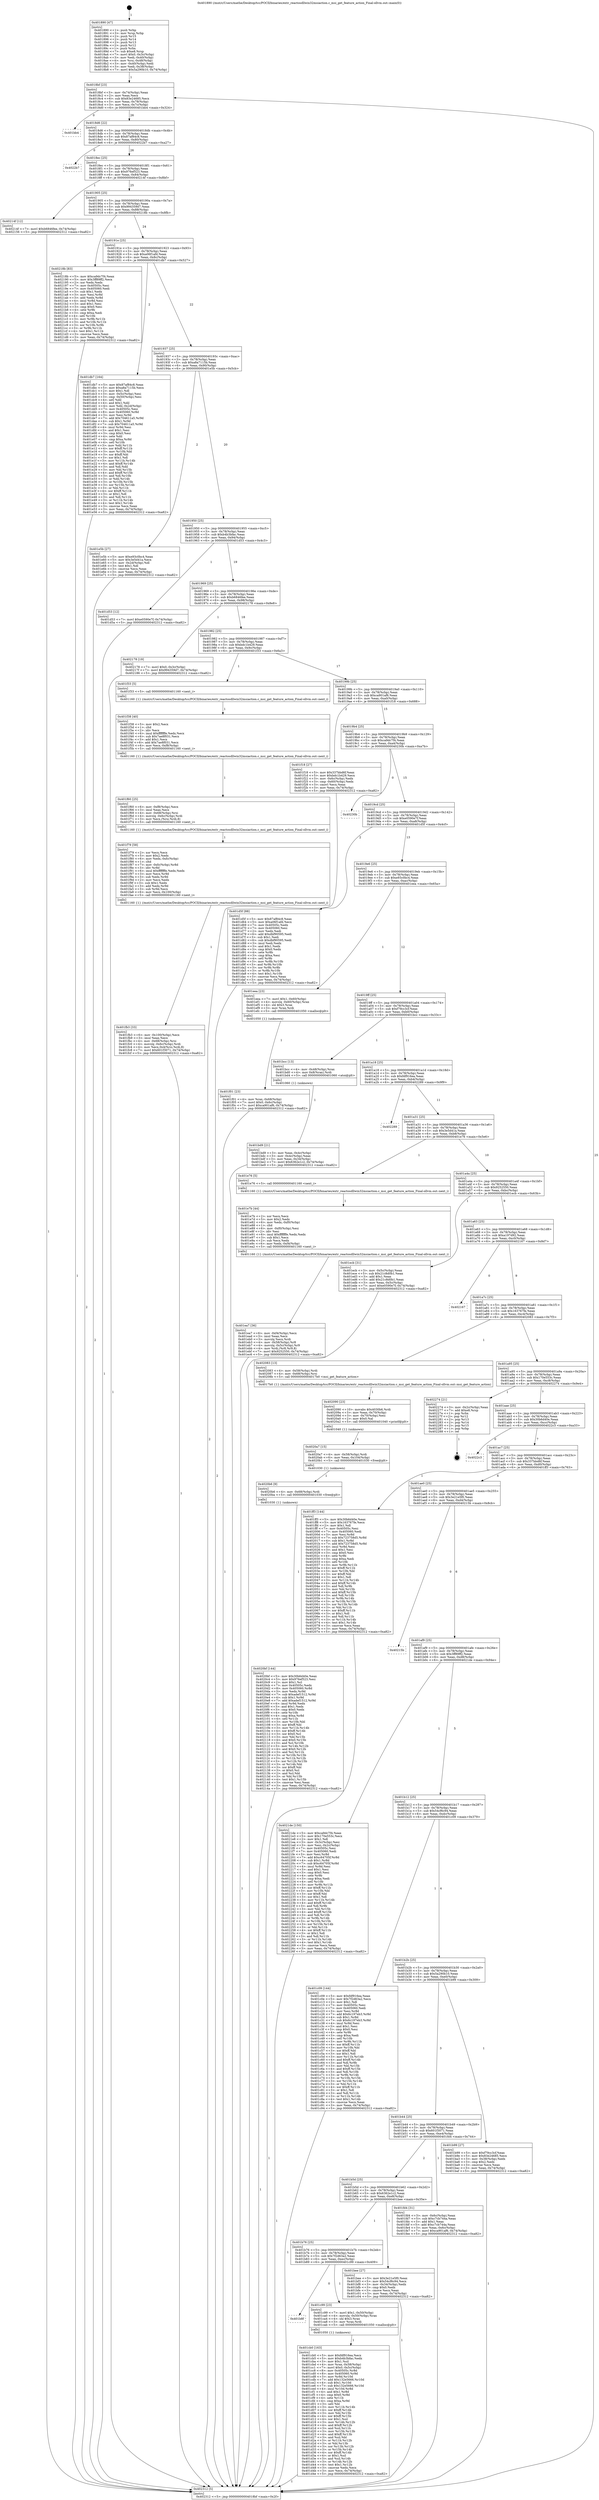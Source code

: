 digraph "0x401890" {
  label = "0x401890 (/mnt/c/Users/mathe/Desktop/tcc/POCII/binaries/extr_reactosdllwin32msiaction.c_msi_get_feature_action_Final-ollvm.out::main(0))"
  labelloc = "t"
  node[shape=record]

  Entry [label="",width=0.3,height=0.3,shape=circle,fillcolor=black,style=filled]
  "0x4018bf" [label="{
     0x4018bf [23]\l
     | [instrs]\l
     &nbsp;&nbsp;0x4018bf \<+3\>: mov -0x74(%rbp),%eax\l
     &nbsp;&nbsp;0x4018c2 \<+2\>: mov %eax,%ecx\l
     &nbsp;&nbsp;0x4018c4 \<+6\>: sub $0x83e24685,%ecx\l
     &nbsp;&nbsp;0x4018ca \<+3\>: mov %eax,-0x78(%rbp)\l
     &nbsp;&nbsp;0x4018cd \<+3\>: mov %ecx,-0x7c(%rbp)\l
     &nbsp;&nbsp;0x4018d0 \<+6\>: je 0000000000401bb4 \<main+0x324\>\l
  }"]
  "0x401bb4" [label="{
     0x401bb4\l
  }", style=dashed]
  "0x4018d6" [label="{
     0x4018d6 [22]\l
     | [instrs]\l
     &nbsp;&nbsp;0x4018d6 \<+5\>: jmp 00000000004018db \<main+0x4b\>\l
     &nbsp;&nbsp;0x4018db \<+3\>: mov -0x78(%rbp),%eax\l
     &nbsp;&nbsp;0x4018de \<+5\>: sub $0x87af84c8,%eax\l
     &nbsp;&nbsp;0x4018e3 \<+3\>: mov %eax,-0x80(%rbp)\l
     &nbsp;&nbsp;0x4018e6 \<+6\>: je 00000000004022b7 \<main+0xa27\>\l
  }"]
  Exit [label="",width=0.3,height=0.3,shape=circle,fillcolor=black,style=filled,peripheries=2]
  "0x4022b7" [label="{
     0x4022b7\l
  }", style=dashed]
  "0x4018ec" [label="{
     0x4018ec [25]\l
     | [instrs]\l
     &nbsp;&nbsp;0x4018ec \<+5\>: jmp 00000000004018f1 \<main+0x61\>\l
     &nbsp;&nbsp;0x4018f1 \<+3\>: mov -0x78(%rbp),%eax\l
     &nbsp;&nbsp;0x4018f4 \<+5\>: sub $0x976ef523,%eax\l
     &nbsp;&nbsp;0x4018f9 \<+6\>: mov %eax,-0x84(%rbp)\l
     &nbsp;&nbsp;0x4018ff \<+6\>: je 000000000040214f \<main+0x8bf\>\l
  }"]
  "0x4020bf" [label="{
     0x4020bf [144]\l
     | [instrs]\l
     &nbsp;&nbsp;0x4020bf \<+5\>: mov $0x30b6d40e,%eax\l
     &nbsp;&nbsp;0x4020c4 \<+5\>: mov $0x976ef523,%esi\l
     &nbsp;&nbsp;0x4020c9 \<+2\>: mov $0x1,%cl\l
     &nbsp;&nbsp;0x4020cb \<+7\>: mov 0x40505c,%edx\l
     &nbsp;&nbsp;0x4020d2 \<+8\>: mov 0x405060,%r8d\l
     &nbsp;&nbsp;0x4020da \<+3\>: mov %edx,%r9d\l
     &nbsp;&nbsp;0x4020dd \<+7\>: sub $0xadef1512,%r9d\l
     &nbsp;&nbsp;0x4020e4 \<+4\>: sub $0x1,%r9d\l
     &nbsp;&nbsp;0x4020e8 \<+7\>: add $0xadef1512,%r9d\l
     &nbsp;&nbsp;0x4020ef \<+4\>: imul %r9d,%edx\l
     &nbsp;&nbsp;0x4020f3 \<+3\>: and $0x1,%edx\l
     &nbsp;&nbsp;0x4020f6 \<+3\>: cmp $0x0,%edx\l
     &nbsp;&nbsp;0x4020f9 \<+4\>: sete %r10b\l
     &nbsp;&nbsp;0x4020fd \<+4\>: cmp $0xa,%r8d\l
     &nbsp;&nbsp;0x402101 \<+4\>: setl %r11b\l
     &nbsp;&nbsp;0x402105 \<+3\>: mov %r10b,%bl\l
     &nbsp;&nbsp;0x402108 \<+3\>: xor $0xff,%bl\l
     &nbsp;&nbsp;0x40210b \<+3\>: mov %r11b,%r14b\l
     &nbsp;&nbsp;0x40210e \<+4\>: xor $0xff,%r14b\l
     &nbsp;&nbsp;0x402112 \<+3\>: xor $0x0,%cl\l
     &nbsp;&nbsp;0x402115 \<+3\>: mov %bl,%r15b\l
     &nbsp;&nbsp;0x402118 \<+4\>: and $0x0,%r15b\l
     &nbsp;&nbsp;0x40211c \<+3\>: and %cl,%r10b\l
     &nbsp;&nbsp;0x40211f \<+3\>: mov %r14b,%r12b\l
     &nbsp;&nbsp;0x402122 \<+4\>: and $0x0,%r12b\l
     &nbsp;&nbsp;0x402126 \<+3\>: and %cl,%r11b\l
     &nbsp;&nbsp;0x402129 \<+3\>: or %r10b,%r15b\l
     &nbsp;&nbsp;0x40212c \<+3\>: or %r11b,%r12b\l
     &nbsp;&nbsp;0x40212f \<+3\>: xor %r12b,%r15b\l
     &nbsp;&nbsp;0x402132 \<+3\>: or %r14b,%bl\l
     &nbsp;&nbsp;0x402135 \<+3\>: xor $0xff,%bl\l
     &nbsp;&nbsp;0x402138 \<+3\>: or $0x0,%cl\l
     &nbsp;&nbsp;0x40213b \<+2\>: and %cl,%bl\l
     &nbsp;&nbsp;0x40213d \<+3\>: or %bl,%r15b\l
     &nbsp;&nbsp;0x402140 \<+4\>: test $0x1,%r15b\l
     &nbsp;&nbsp;0x402144 \<+3\>: cmovne %esi,%eax\l
     &nbsp;&nbsp;0x402147 \<+3\>: mov %eax,-0x74(%rbp)\l
     &nbsp;&nbsp;0x40214a \<+5\>: jmp 0000000000402312 \<main+0xa82\>\l
  }"]
  "0x40214f" [label="{
     0x40214f [12]\l
     | [instrs]\l
     &nbsp;&nbsp;0x40214f \<+7\>: movl $0xb6846fee,-0x74(%rbp)\l
     &nbsp;&nbsp;0x402156 \<+5\>: jmp 0000000000402312 \<main+0xa82\>\l
  }"]
  "0x401905" [label="{
     0x401905 [25]\l
     | [instrs]\l
     &nbsp;&nbsp;0x401905 \<+5\>: jmp 000000000040190a \<main+0x7a\>\l
     &nbsp;&nbsp;0x40190a \<+3\>: mov -0x78(%rbp),%eax\l
     &nbsp;&nbsp;0x40190d \<+5\>: sub $0x994359d7,%eax\l
     &nbsp;&nbsp;0x401912 \<+6\>: mov %eax,-0x88(%rbp)\l
     &nbsp;&nbsp;0x401918 \<+6\>: je 000000000040218b \<main+0x8fb\>\l
  }"]
  "0x4020b6" [label="{
     0x4020b6 [9]\l
     | [instrs]\l
     &nbsp;&nbsp;0x4020b6 \<+4\>: mov -0x68(%rbp),%rdi\l
     &nbsp;&nbsp;0x4020ba \<+5\>: call 0000000000401030 \<free@plt\>\l
     | [calls]\l
     &nbsp;&nbsp;0x401030 \{1\} (unknown)\l
  }"]
  "0x40218b" [label="{
     0x40218b [83]\l
     | [instrs]\l
     &nbsp;&nbsp;0x40218b \<+5\>: mov $0xca9dc7f4,%eax\l
     &nbsp;&nbsp;0x402190 \<+5\>: mov $0x3ff89ff2,%ecx\l
     &nbsp;&nbsp;0x402195 \<+2\>: xor %edx,%edx\l
     &nbsp;&nbsp;0x402197 \<+7\>: mov 0x40505c,%esi\l
     &nbsp;&nbsp;0x40219e \<+7\>: mov 0x405060,%edi\l
     &nbsp;&nbsp;0x4021a5 \<+3\>: sub $0x1,%edx\l
     &nbsp;&nbsp;0x4021a8 \<+3\>: mov %esi,%r8d\l
     &nbsp;&nbsp;0x4021ab \<+3\>: add %edx,%r8d\l
     &nbsp;&nbsp;0x4021ae \<+4\>: imul %r8d,%esi\l
     &nbsp;&nbsp;0x4021b2 \<+3\>: and $0x1,%esi\l
     &nbsp;&nbsp;0x4021b5 \<+3\>: cmp $0x0,%esi\l
     &nbsp;&nbsp;0x4021b8 \<+4\>: sete %r9b\l
     &nbsp;&nbsp;0x4021bc \<+3\>: cmp $0xa,%edi\l
     &nbsp;&nbsp;0x4021bf \<+4\>: setl %r10b\l
     &nbsp;&nbsp;0x4021c3 \<+3\>: mov %r9b,%r11b\l
     &nbsp;&nbsp;0x4021c6 \<+3\>: and %r10b,%r11b\l
     &nbsp;&nbsp;0x4021c9 \<+3\>: xor %r10b,%r9b\l
     &nbsp;&nbsp;0x4021cc \<+3\>: or %r9b,%r11b\l
     &nbsp;&nbsp;0x4021cf \<+4\>: test $0x1,%r11b\l
     &nbsp;&nbsp;0x4021d3 \<+3\>: cmovne %ecx,%eax\l
     &nbsp;&nbsp;0x4021d6 \<+3\>: mov %eax,-0x74(%rbp)\l
     &nbsp;&nbsp;0x4021d9 \<+5\>: jmp 0000000000402312 \<main+0xa82\>\l
  }"]
  "0x40191e" [label="{
     0x40191e [25]\l
     | [instrs]\l
     &nbsp;&nbsp;0x40191e \<+5\>: jmp 0000000000401923 \<main+0x93\>\l
     &nbsp;&nbsp;0x401923 \<+3\>: mov -0x78(%rbp),%eax\l
     &nbsp;&nbsp;0x401926 \<+5\>: sub $0xa06f1afd,%eax\l
     &nbsp;&nbsp;0x40192b \<+6\>: mov %eax,-0x8c(%rbp)\l
     &nbsp;&nbsp;0x401931 \<+6\>: je 0000000000401db7 \<main+0x527\>\l
  }"]
  "0x4020a7" [label="{
     0x4020a7 [15]\l
     | [instrs]\l
     &nbsp;&nbsp;0x4020a7 \<+4\>: mov -0x58(%rbp),%rdi\l
     &nbsp;&nbsp;0x4020ab \<+6\>: mov %eax,-0x104(%rbp)\l
     &nbsp;&nbsp;0x4020b1 \<+5\>: call 0000000000401030 \<free@plt\>\l
     | [calls]\l
     &nbsp;&nbsp;0x401030 \{1\} (unknown)\l
  }"]
  "0x401db7" [label="{
     0x401db7 [164]\l
     | [instrs]\l
     &nbsp;&nbsp;0x401db7 \<+5\>: mov $0x87af84c8,%eax\l
     &nbsp;&nbsp;0x401dbc \<+5\>: mov $0xa8a7115b,%ecx\l
     &nbsp;&nbsp;0x401dc1 \<+2\>: mov $0x1,%dl\l
     &nbsp;&nbsp;0x401dc3 \<+3\>: mov -0x5c(%rbp),%esi\l
     &nbsp;&nbsp;0x401dc6 \<+3\>: cmp -0x50(%rbp),%esi\l
     &nbsp;&nbsp;0x401dc9 \<+4\>: setl %dil\l
     &nbsp;&nbsp;0x401dcd \<+4\>: and $0x1,%dil\l
     &nbsp;&nbsp;0x401dd1 \<+4\>: mov %dil,-0x2d(%rbp)\l
     &nbsp;&nbsp;0x401dd5 \<+7\>: mov 0x40505c,%esi\l
     &nbsp;&nbsp;0x401ddc \<+8\>: mov 0x405060,%r8d\l
     &nbsp;&nbsp;0x401de4 \<+3\>: mov %esi,%r9d\l
     &nbsp;&nbsp;0x401de7 \<+7\>: add $0x704611a5,%r9d\l
     &nbsp;&nbsp;0x401dee \<+4\>: sub $0x1,%r9d\l
     &nbsp;&nbsp;0x401df2 \<+7\>: sub $0x704611a5,%r9d\l
     &nbsp;&nbsp;0x401df9 \<+4\>: imul %r9d,%esi\l
     &nbsp;&nbsp;0x401dfd \<+3\>: and $0x1,%esi\l
     &nbsp;&nbsp;0x401e00 \<+3\>: cmp $0x0,%esi\l
     &nbsp;&nbsp;0x401e03 \<+4\>: sete %dil\l
     &nbsp;&nbsp;0x401e07 \<+4\>: cmp $0xa,%r8d\l
     &nbsp;&nbsp;0x401e0b \<+4\>: setl %r10b\l
     &nbsp;&nbsp;0x401e0f \<+3\>: mov %dil,%r11b\l
     &nbsp;&nbsp;0x401e12 \<+4\>: xor $0xff,%r11b\l
     &nbsp;&nbsp;0x401e16 \<+3\>: mov %r10b,%bl\l
     &nbsp;&nbsp;0x401e19 \<+3\>: xor $0xff,%bl\l
     &nbsp;&nbsp;0x401e1c \<+3\>: xor $0x1,%dl\l
     &nbsp;&nbsp;0x401e1f \<+3\>: mov %r11b,%r14b\l
     &nbsp;&nbsp;0x401e22 \<+4\>: and $0xff,%r14b\l
     &nbsp;&nbsp;0x401e26 \<+3\>: and %dl,%dil\l
     &nbsp;&nbsp;0x401e29 \<+3\>: mov %bl,%r15b\l
     &nbsp;&nbsp;0x401e2c \<+4\>: and $0xff,%r15b\l
     &nbsp;&nbsp;0x401e30 \<+3\>: and %dl,%r10b\l
     &nbsp;&nbsp;0x401e33 \<+3\>: or %dil,%r14b\l
     &nbsp;&nbsp;0x401e36 \<+3\>: or %r10b,%r15b\l
     &nbsp;&nbsp;0x401e39 \<+3\>: xor %r15b,%r14b\l
     &nbsp;&nbsp;0x401e3c \<+3\>: or %bl,%r11b\l
     &nbsp;&nbsp;0x401e3f \<+4\>: xor $0xff,%r11b\l
     &nbsp;&nbsp;0x401e43 \<+3\>: or $0x1,%dl\l
     &nbsp;&nbsp;0x401e46 \<+3\>: and %dl,%r11b\l
     &nbsp;&nbsp;0x401e49 \<+3\>: or %r11b,%r14b\l
     &nbsp;&nbsp;0x401e4c \<+4\>: test $0x1,%r14b\l
     &nbsp;&nbsp;0x401e50 \<+3\>: cmovne %ecx,%eax\l
     &nbsp;&nbsp;0x401e53 \<+3\>: mov %eax,-0x74(%rbp)\l
     &nbsp;&nbsp;0x401e56 \<+5\>: jmp 0000000000402312 \<main+0xa82\>\l
  }"]
  "0x401937" [label="{
     0x401937 [25]\l
     | [instrs]\l
     &nbsp;&nbsp;0x401937 \<+5\>: jmp 000000000040193c \<main+0xac\>\l
     &nbsp;&nbsp;0x40193c \<+3\>: mov -0x78(%rbp),%eax\l
     &nbsp;&nbsp;0x40193f \<+5\>: sub $0xa8a7115b,%eax\l
     &nbsp;&nbsp;0x401944 \<+6\>: mov %eax,-0x90(%rbp)\l
     &nbsp;&nbsp;0x40194a \<+6\>: je 0000000000401e5b \<main+0x5cb\>\l
  }"]
  "0x402090" [label="{
     0x402090 [23]\l
     | [instrs]\l
     &nbsp;&nbsp;0x402090 \<+10\>: movabs $0x4030b6,%rdi\l
     &nbsp;&nbsp;0x40209a \<+3\>: mov %eax,-0x70(%rbp)\l
     &nbsp;&nbsp;0x40209d \<+3\>: mov -0x70(%rbp),%esi\l
     &nbsp;&nbsp;0x4020a0 \<+2\>: mov $0x0,%al\l
     &nbsp;&nbsp;0x4020a2 \<+5\>: call 0000000000401040 \<printf@plt\>\l
     | [calls]\l
     &nbsp;&nbsp;0x401040 \{1\} (unknown)\l
  }"]
  "0x401e5b" [label="{
     0x401e5b [27]\l
     | [instrs]\l
     &nbsp;&nbsp;0x401e5b \<+5\>: mov $0xe93c0bc4,%eax\l
     &nbsp;&nbsp;0x401e60 \<+5\>: mov $0x3e5d41a,%ecx\l
     &nbsp;&nbsp;0x401e65 \<+3\>: mov -0x2d(%rbp),%dl\l
     &nbsp;&nbsp;0x401e68 \<+3\>: test $0x1,%dl\l
     &nbsp;&nbsp;0x401e6b \<+3\>: cmovne %ecx,%eax\l
     &nbsp;&nbsp;0x401e6e \<+3\>: mov %eax,-0x74(%rbp)\l
     &nbsp;&nbsp;0x401e71 \<+5\>: jmp 0000000000402312 \<main+0xa82\>\l
  }"]
  "0x401950" [label="{
     0x401950 [25]\l
     | [instrs]\l
     &nbsp;&nbsp;0x401950 \<+5\>: jmp 0000000000401955 \<main+0xc5\>\l
     &nbsp;&nbsp;0x401955 \<+3\>: mov -0x78(%rbp),%eax\l
     &nbsp;&nbsp;0x401958 \<+5\>: sub $0xb4b3bfac,%eax\l
     &nbsp;&nbsp;0x40195d \<+6\>: mov %eax,-0x94(%rbp)\l
     &nbsp;&nbsp;0x401963 \<+6\>: je 0000000000401d53 \<main+0x4c3\>\l
  }"]
  "0x401fb3" [label="{
     0x401fb3 [33]\l
     | [instrs]\l
     &nbsp;&nbsp;0x401fb3 \<+6\>: mov -0x100(%rbp),%ecx\l
     &nbsp;&nbsp;0x401fb9 \<+3\>: imul %eax,%ecx\l
     &nbsp;&nbsp;0x401fbc \<+4\>: mov -0x68(%rbp),%rsi\l
     &nbsp;&nbsp;0x401fc0 \<+4\>: movslq -0x6c(%rbp),%rdi\l
     &nbsp;&nbsp;0x401fc4 \<+4\>: mov %ecx,0x4(%rsi,%rdi,8)\l
     &nbsp;&nbsp;0x401fc8 \<+7\>: movl $0x601f3071,-0x74(%rbp)\l
     &nbsp;&nbsp;0x401fcf \<+5\>: jmp 0000000000402312 \<main+0xa82\>\l
  }"]
  "0x401d53" [label="{
     0x401d53 [12]\l
     | [instrs]\l
     &nbsp;&nbsp;0x401d53 \<+7\>: movl $0xe0590e7f,-0x74(%rbp)\l
     &nbsp;&nbsp;0x401d5a \<+5\>: jmp 0000000000402312 \<main+0xa82\>\l
  }"]
  "0x401969" [label="{
     0x401969 [25]\l
     | [instrs]\l
     &nbsp;&nbsp;0x401969 \<+5\>: jmp 000000000040196e \<main+0xde\>\l
     &nbsp;&nbsp;0x40196e \<+3\>: mov -0x78(%rbp),%eax\l
     &nbsp;&nbsp;0x401971 \<+5\>: sub $0xb6846fee,%eax\l
     &nbsp;&nbsp;0x401976 \<+6\>: mov %eax,-0x98(%rbp)\l
     &nbsp;&nbsp;0x40197c \<+6\>: je 0000000000402178 \<main+0x8e8\>\l
  }"]
  "0x401f79" [label="{
     0x401f79 [58]\l
     | [instrs]\l
     &nbsp;&nbsp;0x401f79 \<+2\>: xor %ecx,%ecx\l
     &nbsp;&nbsp;0x401f7b \<+5\>: mov $0x2,%edx\l
     &nbsp;&nbsp;0x401f80 \<+6\>: mov %edx,-0xfc(%rbp)\l
     &nbsp;&nbsp;0x401f86 \<+1\>: cltd\l
     &nbsp;&nbsp;0x401f87 \<+7\>: mov -0xfc(%rbp),%r8d\l
     &nbsp;&nbsp;0x401f8e \<+3\>: idiv %r8d\l
     &nbsp;&nbsp;0x401f91 \<+6\>: imul $0xfffffffe,%edx,%edx\l
     &nbsp;&nbsp;0x401f97 \<+3\>: mov %ecx,%r9d\l
     &nbsp;&nbsp;0x401f9a \<+3\>: sub %edx,%r9d\l
     &nbsp;&nbsp;0x401f9d \<+2\>: mov %ecx,%edx\l
     &nbsp;&nbsp;0x401f9f \<+3\>: sub $0x1,%edx\l
     &nbsp;&nbsp;0x401fa2 \<+3\>: add %edx,%r9d\l
     &nbsp;&nbsp;0x401fa5 \<+3\>: sub %r9d,%ecx\l
     &nbsp;&nbsp;0x401fa8 \<+6\>: mov %ecx,-0x100(%rbp)\l
     &nbsp;&nbsp;0x401fae \<+5\>: call 0000000000401160 \<next_i\>\l
     | [calls]\l
     &nbsp;&nbsp;0x401160 \{1\} (/mnt/c/Users/mathe/Desktop/tcc/POCII/binaries/extr_reactosdllwin32msiaction.c_msi_get_feature_action_Final-ollvm.out::next_i)\l
  }"]
  "0x402178" [label="{
     0x402178 [19]\l
     | [instrs]\l
     &nbsp;&nbsp;0x402178 \<+7\>: movl $0x0,-0x3c(%rbp)\l
     &nbsp;&nbsp;0x40217f \<+7\>: movl $0x994359d7,-0x74(%rbp)\l
     &nbsp;&nbsp;0x402186 \<+5\>: jmp 0000000000402312 \<main+0xa82\>\l
  }"]
  "0x401982" [label="{
     0x401982 [25]\l
     | [instrs]\l
     &nbsp;&nbsp;0x401982 \<+5\>: jmp 0000000000401987 \<main+0xf7\>\l
     &nbsp;&nbsp;0x401987 \<+3\>: mov -0x78(%rbp),%eax\l
     &nbsp;&nbsp;0x40198a \<+5\>: sub $0xbdc1b429,%eax\l
     &nbsp;&nbsp;0x40198f \<+6\>: mov %eax,-0x9c(%rbp)\l
     &nbsp;&nbsp;0x401995 \<+6\>: je 0000000000401f33 \<main+0x6a3\>\l
  }"]
  "0x401f60" [label="{
     0x401f60 [25]\l
     | [instrs]\l
     &nbsp;&nbsp;0x401f60 \<+6\>: mov -0xf8(%rbp),%ecx\l
     &nbsp;&nbsp;0x401f66 \<+3\>: imul %eax,%ecx\l
     &nbsp;&nbsp;0x401f69 \<+4\>: mov -0x68(%rbp),%rsi\l
     &nbsp;&nbsp;0x401f6d \<+4\>: movslq -0x6c(%rbp),%rdi\l
     &nbsp;&nbsp;0x401f71 \<+3\>: mov %ecx,(%rsi,%rdi,8)\l
     &nbsp;&nbsp;0x401f74 \<+5\>: call 0000000000401160 \<next_i\>\l
     | [calls]\l
     &nbsp;&nbsp;0x401160 \{1\} (/mnt/c/Users/mathe/Desktop/tcc/POCII/binaries/extr_reactosdllwin32msiaction.c_msi_get_feature_action_Final-ollvm.out::next_i)\l
  }"]
  "0x401f33" [label="{
     0x401f33 [5]\l
     | [instrs]\l
     &nbsp;&nbsp;0x401f33 \<+5\>: call 0000000000401160 \<next_i\>\l
     | [calls]\l
     &nbsp;&nbsp;0x401160 \{1\} (/mnt/c/Users/mathe/Desktop/tcc/POCII/binaries/extr_reactosdllwin32msiaction.c_msi_get_feature_action_Final-ollvm.out::next_i)\l
  }"]
  "0x40199b" [label="{
     0x40199b [25]\l
     | [instrs]\l
     &nbsp;&nbsp;0x40199b \<+5\>: jmp 00000000004019a0 \<main+0x110\>\l
     &nbsp;&nbsp;0x4019a0 \<+3\>: mov -0x78(%rbp),%eax\l
     &nbsp;&nbsp;0x4019a3 \<+5\>: sub $0xca901af6,%eax\l
     &nbsp;&nbsp;0x4019a8 \<+6\>: mov %eax,-0xa0(%rbp)\l
     &nbsp;&nbsp;0x4019ae \<+6\>: je 0000000000401f18 \<main+0x688\>\l
  }"]
  "0x401f38" [label="{
     0x401f38 [40]\l
     | [instrs]\l
     &nbsp;&nbsp;0x401f38 \<+5\>: mov $0x2,%ecx\l
     &nbsp;&nbsp;0x401f3d \<+1\>: cltd\l
     &nbsp;&nbsp;0x401f3e \<+2\>: idiv %ecx\l
     &nbsp;&nbsp;0x401f40 \<+6\>: imul $0xfffffffe,%edx,%ecx\l
     &nbsp;&nbsp;0x401f46 \<+6\>: sub $0x7ae8f031,%ecx\l
     &nbsp;&nbsp;0x401f4c \<+3\>: add $0x1,%ecx\l
     &nbsp;&nbsp;0x401f4f \<+6\>: add $0x7ae8f031,%ecx\l
     &nbsp;&nbsp;0x401f55 \<+6\>: mov %ecx,-0xf8(%rbp)\l
     &nbsp;&nbsp;0x401f5b \<+5\>: call 0000000000401160 \<next_i\>\l
     | [calls]\l
     &nbsp;&nbsp;0x401160 \{1\} (/mnt/c/Users/mathe/Desktop/tcc/POCII/binaries/extr_reactosdllwin32msiaction.c_msi_get_feature_action_Final-ollvm.out::next_i)\l
  }"]
  "0x401f18" [label="{
     0x401f18 [27]\l
     | [instrs]\l
     &nbsp;&nbsp;0x401f18 \<+5\>: mov $0x337bbd6f,%eax\l
     &nbsp;&nbsp;0x401f1d \<+5\>: mov $0xbdc1b429,%ecx\l
     &nbsp;&nbsp;0x401f22 \<+3\>: mov -0x6c(%rbp),%edx\l
     &nbsp;&nbsp;0x401f25 \<+3\>: cmp -0x60(%rbp),%edx\l
     &nbsp;&nbsp;0x401f28 \<+3\>: cmovl %ecx,%eax\l
     &nbsp;&nbsp;0x401f2b \<+3\>: mov %eax,-0x74(%rbp)\l
     &nbsp;&nbsp;0x401f2e \<+5\>: jmp 0000000000402312 \<main+0xa82\>\l
  }"]
  "0x4019b4" [label="{
     0x4019b4 [25]\l
     | [instrs]\l
     &nbsp;&nbsp;0x4019b4 \<+5\>: jmp 00000000004019b9 \<main+0x129\>\l
     &nbsp;&nbsp;0x4019b9 \<+3\>: mov -0x78(%rbp),%eax\l
     &nbsp;&nbsp;0x4019bc \<+5\>: sub $0xca9dc7f4,%eax\l
     &nbsp;&nbsp;0x4019c1 \<+6\>: mov %eax,-0xa4(%rbp)\l
     &nbsp;&nbsp;0x4019c7 \<+6\>: je 000000000040230b \<main+0xa7b\>\l
  }"]
  "0x401f01" [label="{
     0x401f01 [23]\l
     | [instrs]\l
     &nbsp;&nbsp;0x401f01 \<+4\>: mov %rax,-0x68(%rbp)\l
     &nbsp;&nbsp;0x401f05 \<+7\>: movl $0x0,-0x6c(%rbp)\l
     &nbsp;&nbsp;0x401f0c \<+7\>: movl $0xca901af6,-0x74(%rbp)\l
     &nbsp;&nbsp;0x401f13 \<+5\>: jmp 0000000000402312 \<main+0xa82\>\l
  }"]
  "0x40230b" [label="{
     0x40230b\l
  }", style=dashed]
  "0x4019cd" [label="{
     0x4019cd [25]\l
     | [instrs]\l
     &nbsp;&nbsp;0x4019cd \<+5\>: jmp 00000000004019d2 \<main+0x142\>\l
     &nbsp;&nbsp;0x4019d2 \<+3\>: mov -0x78(%rbp),%eax\l
     &nbsp;&nbsp;0x4019d5 \<+5\>: sub $0xe0590e7f,%eax\l
     &nbsp;&nbsp;0x4019da \<+6\>: mov %eax,-0xa8(%rbp)\l
     &nbsp;&nbsp;0x4019e0 \<+6\>: je 0000000000401d5f \<main+0x4cf\>\l
  }"]
  "0x401ea7" [label="{
     0x401ea7 [36]\l
     | [instrs]\l
     &nbsp;&nbsp;0x401ea7 \<+6\>: mov -0xf4(%rbp),%ecx\l
     &nbsp;&nbsp;0x401ead \<+3\>: imul %eax,%ecx\l
     &nbsp;&nbsp;0x401eb0 \<+3\>: movslq %ecx,%rdi\l
     &nbsp;&nbsp;0x401eb3 \<+4\>: mov -0x58(%rbp),%r8\l
     &nbsp;&nbsp;0x401eb7 \<+4\>: movslq -0x5c(%rbp),%r9\l
     &nbsp;&nbsp;0x401ebb \<+4\>: mov %rdi,(%r8,%r9,8)\l
     &nbsp;&nbsp;0x401ebf \<+7\>: movl $0x9252550,-0x74(%rbp)\l
     &nbsp;&nbsp;0x401ec6 \<+5\>: jmp 0000000000402312 \<main+0xa82\>\l
  }"]
  "0x401d5f" [label="{
     0x401d5f [88]\l
     | [instrs]\l
     &nbsp;&nbsp;0x401d5f \<+5\>: mov $0x87af84c8,%eax\l
     &nbsp;&nbsp;0x401d64 \<+5\>: mov $0xa06f1afd,%ecx\l
     &nbsp;&nbsp;0x401d69 \<+7\>: mov 0x40505c,%edx\l
     &nbsp;&nbsp;0x401d70 \<+7\>: mov 0x405060,%esi\l
     &nbsp;&nbsp;0x401d77 \<+2\>: mov %edx,%edi\l
     &nbsp;&nbsp;0x401d79 \<+6\>: add $0xdbf90595,%edi\l
     &nbsp;&nbsp;0x401d7f \<+3\>: sub $0x1,%edi\l
     &nbsp;&nbsp;0x401d82 \<+6\>: sub $0xdbf90595,%edi\l
     &nbsp;&nbsp;0x401d88 \<+3\>: imul %edi,%edx\l
     &nbsp;&nbsp;0x401d8b \<+3\>: and $0x1,%edx\l
     &nbsp;&nbsp;0x401d8e \<+3\>: cmp $0x0,%edx\l
     &nbsp;&nbsp;0x401d91 \<+4\>: sete %r8b\l
     &nbsp;&nbsp;0x401d95 \<+3\>: cmp $0xa,%esi\l
     &nbsp;&nbsp;0x401d98 \<+4\>: setl %r9b\l
     &nbsp;&nbsp;0x401d9c \<+3\>: mov %r8b,%r10b\l
     &nbsp;&nbsp;0x401d9f \<+3\>: and %r9b,%r10b\l
     &nbsp;&nbsp;0x401da2 \<+3\>: xor %r9b,%r8b\l
     &nbsp;&nbsp;0x401da5 \<+3\>: or %r8b,%r10b\l
     &nbsp;&nbsp;0x401da8 \<+4\>: test $0x1,%r10b\l
     &nbsp;&nbsp;0x401dac \<+3\>: cmovne %ecx,%eax\l
     &nbsp;&nbsp;0x401daf \<+3\>: mov %eax,-0x74(%rbp)\l
     &nbsp;&nbsp;0x401db2 \<+5\>: jmp 0000000000402312 \<main+0xa82\>\l
  }"]
  "0x4019e6" [label="{
     0x4019e6 [25]\l
     | [instrs]\l
     &nbsp;&nbsp;0x4019e6 \<+5\>: jmp 00000000004019eb \<main+0x15b\>\l
     &nbsp;&nbsp;0x4019eb \<+3\>: mov -0x78(%rbp),%eax\l
     &nbsp;&nbsp;0x4019ee \<+5\>: sub $0xe93c0bc4,%eax\l
     &nbsp;&nbsp;0x4019f3 \<+6\>: mov %eax,-0xac(%rbp)\l
     &nbsp;&nbsp;0x4019f9 \<+6\>: je 0000000000401eea \<main+0x65a\>\l
  }"]
  "0x401e7b" [label="{
     0x401e7b [44]\l
     | [instrs]\l
     &nbsp;&nbsp;0x401e7b \<+2\>: xor %ecx,%ecx\l
     &nbsp;&nbsp;0x401e7d \<+5\>: mov $0x2,%edx\l
     &nbsp;&nbsp;0x401e82 \<+6\>: mov %edx,-0xf0(%rbp)\l
     &nbsp;&nbsp;0x401e88 \<+1\>: cltd\l
     &nbsp;&nbsp;0x401e89 \<+6\>: mov -0xf0(%rbp),%esi\l
     &nbsp;&nbsp;0x401e8f \<+2\>: idiv %esi\l
     &nbsp;&nbsp;0x401e91 \<+6\>: imul $0xfffffffe,%edx,%edx\l
     &nbsp;&nbsp;0x401e97 \<+3\>: sub $0x1,%ecx\l
     &nbsp;&nbsp;0x401e9a \<+2\>: sub %ecx,%edx\l
     &nbsp;&nbsp;0x401e9c \<+6\>: mov %edx,-0xf4(%rbp)\l
     &nbsp;&nbsp;0x401ea2 \<+5\>: call 0000000000401160 \<next_i\>\l
     | [calls]\l
     &nbsp;&nbsp;0x401160 \{1\} (/mnt/c/Users/mathe/Desktop/tcc/POCII/binaries/extr_reactosdllwin32msiaction.c_msi_get_feature_action_Final-ollvm.out::next_i)\l
  }"]
  "0x401eea" [label="{
     0x401eea [23]\l
     | [instrs]\l
     &nbsp;&nbsp;0x401eea \<+7\>: movl $0x1,-0x60(%rbp)\l
     &nbsp;&nbsp;0x401ef1 \<+4\>: movslq -0x60(%rbp),%rax\l
     &nbsp;&nbsp;0x401ef5 \<+4\>: shl $0x3,%rax\l
     &nbsp;&nbsp;0x401ef9 \<+3\>: mov %rax,%rdi\l
     &nbsp;&nbsp;0x401efc \<+5\>: call 0000000000401050 \<malloc@plt\>\l
     | [calls]\l
     &nbsp;&nbsp;0x401050 \{1\} (unknown)\l
  }"]
  "0x4019ff" [label="{
     0x4019ff [25]\l
     | [instrs]\l
     &nbsp;&nbsp;0x4019ff \<+5\>: jmp 0000000000401a04 \<main+0x174\>\l
     &nbsp;&nbsp;0x401a04 \<+3\>: mov -0x78(%rbp),%eax\l
     &nbsp;&nbsp;0x401a07 \<+5\>: sub $0xf79cc3cf,%eax\l
     &nbsp;&nbsp;0x401a0c \<+6\>: mov %eax,-0xb0(%rbp)\l
     &nbsp;&nbsp;0x401a12 \<+6\>: je 0000000000401bcc \<main+0x33c\>\l
  }"]
  "0x401cb0" [label="{
     0x401cb0 [163]\l
     | [instrs]\l
     &nbsp;&nbsp;0x401cb0 \<+5\>: mov $0xfdf916ea,%ecx\l
     &nbsp;&nbsp;0x401cb5 \<+5\>: mov $0xb4b3bfac,%edx\l
     &nbsp;&nbsp;0x401cba \<+3\>: mov $0x1,%sil\l
     &nbsp;&nbsp;0x401cbd \<+4\>: mov %rax,-0x58(%rbp)\l
     &nbsp;&nbsp;0x401cc1 \<+7\>: movl $0x0,-0x5c(%rbp)\l
     &nbsp;&nbsp;0x401cc8 \<+8\>: mov 0x40505c,%r8d\l
     &nbsp;&nbsp;0x401cd0 \<+8\>: mov 0x405060,%r9d\l
     &nbsp;&nbsp;0x401cd8 \<+3\>: mov %r8d,%r10d\l
     &nbsp;&nbsp;0x401cdb \<+7\>: add $0x132e5666,%r10d\l
     &nbsp;&nbsp;0x401ce2 \<+4\>: sub $0x1,%r10d\l
     &nbsp;&nbsp;0x401ce6 \<+7\>: sub $0x132e5666,%r10d\l
     &nbsp;&nbsp;0x401ced \<+4\>: imul %r10d,%r8d\l
     &nbsp;&nbsp;0x401cf1 \<+4\>: and $0x1,%r8d\l
     &nbsp;&nbsp;0x401cf5 \<+4\>: cmp $0x0,%r8d\l
     &nbsp;&nbsp;0x401cf9 \<+4\>: sete %r11b\l
     &nbsp;&nbsp;0x401cfd \<+4\>: cmp $0xa,%r9d\l
     &nbsp;&nbsp;0x401d01 \<+3\>: setl %bl\l
     &nbsp;&nbsp;0x401d04 \<+3\>: mov %r11b,%r14b\l
     &nbsp;&nbsp;0x401d07 \<+4\>: xor $0xff,%r14b\l
     &nbsp;&nbsp;0x401d0b \<+3\>: mov %bl,%r15b\l
     &nbsp;&nbsp;0x401d0e \<+4\>: xor $0xff,%r15b\l
     &nbsp;&nbsp;0x401d12 \<+4\>: xor $0x1,%sil\l
     &nbsp;&nbsp;0x401d16 \<+3\>: mov %r14b,%r12b\l
     &nbsp;&nbsp;0x401d19 \<+4\>: and $0xff,%r12b\l
     &nbsp;&nbsp;0x401d1d \<+3\>: and %sil,%r11b\l
     &nbsp;&nbsp;0x401d20 \<+3\>: mov %r15b,%r13b\l
     &nbsp;&nbsp;0x401d23 \<+4\>: and $0xff,%r13b\l
     &nbsp;&nbsp;0x401d27 \<+3\>: and %sil,%bl\l
     &nbsp;&nbsp;0x401d2a \<+3\>: or %r11b,%r12b\l
     &nbsp;&nbsp;0x401d2d \<+3\>: or %bl,%r13b\l
     &nbsp;&nbsp;0x401d30 \<+3\>: xor %r13b,%r12b\l
     &nbsp;&nbsp;0x401d33 \<+3\>: or %r15b,%r14b\l
     &nbsp;&nbsp;0x401d36 \<+4\>: xor $0xff,%r14b\l
     &nbsp;&nbsp;0x401d3a \<+4\>: or $0x1,%sil\l
     &nbsp;&nbsp;0x401d3e \<+3\>: and %sil,%r14b\l
     &nbsp;&nbsp;0x401d41 \<+3\>: or %r14b,%r12b\l
     &nbsp;&nbsp;0x401d44 \<+4\>: test $0x1,%r12b\l
     &nbsp;&nbsp;0x401d48 \<+3\>: cmovne %edx,%ecx\l
     &nbsp;&nbsp;0x401d4b \<+3\>: mov %ecx,-0x74(%rbp)\l
     &nbsp;&nbsp;0x401d4e \<+5\>: jmp 0000000000402312 \<main+0xa82\>\l
  }"]
  "0x401bcc" [label="{
     0x401bcc [13]\l
     | [instrs]\l
     &nbsp;&nbsp;0x401bcc \<+4\>: mov -0x48(%rbp),%rax\l
     &nbsp;&nbsp;0x401bd0 \<+4\>: mov 0x8(%rax),%rdi\l
     &nbsp;&nbsp;0x401bd4 \<+5\>: call 0000000000401060 \<atoi@plt\>\l
     | [calls]\l
     &nbsp;&nbsp;0x401060 \{1\} (unknown)\l
  }"]
  "0x401a18" [label="{
     0x401a18 [25]\l
     | [instrs]\l
     &nbsp;&nbsp;0x401a18 \<+5\>: jmp 0000000000401a1d \<main+0x18d\>\l
     &nbsp;&nbsp;0x401a1d \<+3\>: mov -0x78(%rbp),%eax\l
     &nbsp;&nbsp;0x401a20 \<+5\>: sub $0xfdf916ea,%eax\l
     &nbsp;&nbsp;0x401a25 \<+6\>: mov %eax,-0xb4(%rbp)\l
     &nbsp;&nbsp;0x401a2b \<+6\>: je 0000000000402289 \<main+0x9f9\>\l
  }"]
  "0x401b8f" [label="{
     0x401b8f\l
  }", style=dashed]
  "0x402289" [label="{
     0x402289\l
  }", style=dashed]
  "0x401a31" [label="{
     0x401a31 [25]\l
     | [instrs]\l
     &nbsp;&nbsp;0x401a31 \<+5\>: jmp 0000000000401a36 \<main+0x1a6\>\l
     &nbsp;&nbsp;0x401a36 \<+3\>: mov -0x78(%rbp),%eax\l
     &nbsp;&nbsp;0x401a39 \<+5\>: sub $0x3e5d41a,%eax\l
     &nbsp;&nbsp;0x401a3e \<+6\>: mov %eax,-0xb8(%rbp)\l
     &nbsp;&nbsp;0x401a44 \<+6\>: je 0000000000401e76 \<main+0x5e6\>\l
  }"]
  "0x401c99" [label="{
     0x401c99 [23]\l
     | [instrs]\l
     &nbsp;&nbsp;0x401c99 \<+7\>: movl $0x1,-0x50(%rbp)\l
     &nbsp;&nbsp;0x401ca0 \<+4\>: movslq -0x50(%rbp),%rax\l
     &nbsp;&nbsp;0x401ca4 \<+4\>: shl $0x3,%rax\l
     &nbsp;&nbsp;0x401ca8 \<+3\>: mov %rax,%rdi\l
     &nbsp;&nbsp;0x401cab \<+5\>: call 0000000000401050 \<malloc@plt\>\l
     | [calls]\l
     &nbsp;&nbsp;0x401050 \{1\} (unknown)\l
  }"]
  "0x401e76" [label="{
     0x401e76 [5]\l
     | [instrs]\l
     &nbsp;&nbsp;0x401e76 \<+5\>: call 0000000000401160 \<next_i\>\l
     | [calls]\l
     &nbsp;&nbsp;0x401160 \{1\} (/mnt/c/Users/mathe/Desktop/tcc/POCII/binaries/extr_reactosdllwin32msiaction.c_msi_get_feature_action_Final-ollvm.out::next_i)\l
  }"]
  "0x401a4a" [label="{
     0x401a4a [25]\l
     | [instrs]\l
     &nbsp;&nbsp;0x401a4a \<+5\>: jmp 0000000000401a4f \<main+0x1bf\>\l
     &nbsp;&nbsp;0x401a4f \<+3\>: mov -0x78(%rbp),%eax\l
     &nbsp;&nbsp;0x401a52 \<+5\>: sub $0x9252550,%eax\l
     &nbsp;&nbsp;0x401a57 \<+6\>: mov %eax,-0xbc(%rbp)\l
     &nbsp;&nbsp;0x401a5d \<+6\>: je 0000000000401ecb \<main+0x63b\>\l
  }"]
  "0x401b76" [label="{
     0x401b76 [25]\l
     | [instrs]\l
     &nbsp;&nbsp;0x401b76 \<+5\>: jmp 0000000000401b7b \<main+0x2eb\>\l
     &nbsp;&nbsp;0x401b7b \<+3\>: mov -0x78(%rbp),%eax\l
     &nbsp;&nbsp;0x401b7e \<+5\>: sub $0x7f2d63a2,%eax\l
     &nbsp;&nbsp;0x401b83 \<+6\>: mov %eax,-0xec(%rbp)\l
     &nbsp;&nbsp;0x401b89 \<+6\>: je 0000000000401c99 \<main+0x409\>\l
  }"]
  "0x401ecb" [label="{
     0x401ecb [31]\l
     | [instrs]\l
     &nbsp;&nbsp;0x401ecb \<+3\>: mov -0x5c(%rbp),%eax\l
     &nbsp;&nbsp;0x401ece \<+5\>: sub $0x21c8d0b1,%eax\l
     &nbsp;&nbsp;0x401ed3 \<+3\>: add $0x1,%eax\l
     &nbsp;&nbsp;0x401ed6 \<+5\>: add $0x21c8d0b1,%eax\l
     &nbsp;&nbsp;0x401edb \<+3\>: mov %eax,-0x5c(%rbp)\l
     &nbsp;&nbsp;0x401ede \<+7\>: movl $0xe0590e7f,-0x74(%rbp)\l
     &nbsp;&nbsp;0x401ee5 \<+5\>: jmp 0000000000402312 \<main+0xa82\>\l
  }"]
  "0x401a63" [label="{
     0x401a63 [25]\l
     | [instrs]\l
     &nbsp;&nbsp;0x401a63 \<+5\>: jmp 0000000000401a68 \<main+0x1d8\>\l
     &nbsp;&nbsp;0x401a68 \<+3\>: mov -0x78(%rbp),%eax\l
     &nbsp;&nbsp;0x401a6b \<+5\>: sub $0xa197d92,%eax\l
     &nbsp;&nbsp;0x401a70 \<+6\>: mov %eax,-0xc0(%rbp)\l
     &nbsp;&nbsp;0x401a76 \<+6\>: je 0000000000402167 \<main+0x8d7\>\l
  }"]
  "0x401bee" [label="{
     0x401bee [27]\l
     | [instrs]\l
     &nbsp;&nbsp;0x401bee \<+5\>: mov $0x3e21e5f0,%eax\l
     &nbsp;&nbsp;0x401bf3 \<+5\>: mov $0x54cf6c94,%ecx\l
     &nbsp;&nbsp;0x401bf8 \<+3\>: mov -0x34(%rbp),%edx\l
     &nbsp;&nbsp;0x401bfb \<+3\>: cmp $0x0,%edx\l
     &nbsp;&nbsp;0x401bfe \<+3\>: cmove %ecx,%eax\l
     &nbsp;&nbsp;0x401c01 \<+3\>: mov %eax,-0x74(%rbp)\l
     &nbsp;&nbsp;0x401c04 \<+5\>: jmp 0000000000402312 \<main+0xa82\>\l
  }"]
  "0x402167" [label="{
     0x402167\l
  }", style=dashed]
  "0x401a7c" [label="{
     0x401a7c [25]\l
     | [instrs]\l
     &nbsp;&nbsp;0x401a7c \<+5\>: jmp 0000000000401a81 \<main+0x1f1\>\l
     &nbsp;&nbsp;0x401a81 \<+3\>: mov -0x78(%rbp),%eax\l
     &nbsp;&nbsp;0x401a84 \<+5\>: sub $0x163767fe,%eax\l
     &nbsp;&nbsp;0x401a89 \<+6\>: mov %eax,-0xc4(%rbp)\l
     &nbsp;&nbsp;0x401a8f \<+6\>: je 0000000000402083 \<main+0x7f3\>\l
  }"]
  "0x401b5d" [label="{
     0x401b5d [25]\l
     | [instrs]\l
     &nbsp;&nbsp;0x401b5d \<+5\>: jmp 0000000000401b62 \<main+0x2d2\>\l
     &nbsp;&nbsp;0x401b62 \<+3\>: mov -0x78(%rbp),%eax\l
     &nbsp;&nbsp;0x401b65 \<+5\>: sub $0x6362e1c2,%eax\l
     &nbsp;&nbsp;0x401b6a \<+6\>: mov %eax,-0xe8(%rbp)\l
     &nbsp;&nbsp;0x401b70 \<+6\>: je 0000000000401bee \<main+0x35e\>\l
  }"]
  "0x402083" [label="{
     0x402083 [13]\l
     | [instrs]\l
     &nbsp;&nbsp;0x402083 \<+4\>: mov -0x58(%rbp),%rdi\l
     &nbsp;&nbsp;0x402087 \<+4\>: mov -0x68(%rbp),%rsi\l
     &nbsp;&nbsp;0x40208b \<+5\>: call 00000000004017b0 \<msi_get_feature_action\>\l
     | [calls]\l
     &nbsp;&nbsp;0x4017b0 \{1\} (/mnt/c/Users/mathe/Desktop/tcc/POCII/binaries/extr_reactosdllwin32msiaction.c_msi_get_feature_action_Final-ollvm.out::msi_get_feature_action)\l
  }"]
  "0x401a95" [label="{
     0x401a95 [25]\l
     | [instrs]\l
     &nbsp;&nbsp;0x401a95 \<+5\>: jmp 0000000000401a9a \<main+0x20a\>\l
     &nbsp;&nbsp;0x401a9a \<+3\>: mov -0x78(%rbp),%eax\l
     &nbsp;&nbsp;0x401a9d \<+5\>: sub $0x170e553c,%eax\l
     &nbsp;&nbsp;0x401aa2 \<+6\>: mov %eax,-0xc8(%rbp)\l
     &nbsp;&nbsp;0x401aa8 \<+6\>: je 0000000000402274 \<main+0x9e4\>\l
  }"]
  "0x401fd4" [label="{
     0x401fd4 [31]\l
     | [instrs]\l
     &nbsp;&nbsp;0x401fd4 \<+3\>: mov -0x6c(%rbp),%eax\l
     &nbsp;&nbsp;0x401fd7 \<+5\>: sub $0xc7cb744a,%eax\l
     &nbsp;&nbsp;0x401fdc \<+3\>: add $0x1,%eax\l
     &nbsp;&nbsp;0x401fdf \<+5\>: add $0xc7cb744a,%eax\l
     &nbsp;&nbsp;0x401fe4 \<+3\>: mov %eax,-0x6c(%rbp)\l
     &nbsp;&nbsp;0x401fe7 \<+7\>: movl $0xca901af6,-0x74(%rbp)\l
     &nbsp;&nbsp;0x401fee \<+5\>: jmp 0000000000402312 \<main+0xa82\>\l
  }"]
  "0x402274" [label="{
     0x402274 [21]\l
     | [instrs]\l
     &nbsp;&nbsp;0x402274 \<+3\>: mov -0x2c(%rbp),%eax\l
     &nbsp;&nbsp;0x402277 \<+7\>: add $0xe8,%rsp\l
     &nbsp;&nbsp;0x40227e \<+1\>: pop %rbx\l
     &nbsp;&nbsp;0x40227f \<+2\>: pop %r12\l
     &nbsp;&nbsp;0x402281 \<+2\>: pop %r13\l
     &nbsp;&nbsp;0x402283 \<+2\>: pop %r14\l
     &nbsp;&nbsp;0x402285 \<+2\>: pop %r15\l
     &nbsp;&nbsp;0x402287 \<+1\>: pop %rbp\l
     &nbsp;&nbsp;0x402288 \<+1\>: ret\l
  }"]
  "0x401aae" [label="{
     0x401aae [25]\l
     | [instrs]\l
     &nbsp;&nbsp;0x401aae \<+5\>: jmp 0000000000401ab3 \<main+0x223\>\l
     &nbsp;&nbsp;0x401ab3 \<+3\>: mov -0x78(%rbp),%eax\l
     &nbsp;&nbsp;0x401ab6 \<+5\>: sub $0x30b6d40e,%eax\l
     &nbsp;&nbsp;0x401abb \<+6\>: mov %eax,-0xcc(%rbp)\l
     &nbsp;&nbsp;0x401ac1 \<+6\>: je 00000000004022c3 \<main+0xa33\>\l
  }"]
  "0x401bd9" [label="{
     0x401bd9 [21]\l
     | [instrs]\l
     &nbsp;&nbsp;0x401bd9 \<+3\>: mov %eax,-0x4c(%rbp)\l
     &nbsp;&nbsp;0x401bdc \<+3\>: mov -0x4c(%rbp),%eax\l
     &nbsp;&nbsp;0x401bdf \<+3\>: mov %eax,-0x34(%rbp)\l
     &nbsp;&nbsp;0x401be2 \<+7\>: movl $0x6362e1c2,-0x74(%rbp)\l
     &nbsp;&nbsp;0x401be9 \<+5\>: jmp 0000000000402312 \<main+0xa82\>\l
  }"]
  "0x4022c3" [label="{
     0x4022c3\l
  }", style=dashed]
  "0x401ac7" [label="{
     0x401ac7 [25]\l
     | [instrs]\l
     &nbsp;&nbsp;0x401ac7 \<+5\>: jmp 0000000000401acc \<main+0x23c\>\l
     &nbsp;&nbsp;0x401acc \<+3\>: mov -0x78(%rbp),%eax\l
     &nbsp;&nbsp;0x401acf \<+5\>: sub $0x337bbd6f,%eax\l
     &nbsp;&nbsp;0x401ad4 \<+6\>: mov %eax,-0xd0(%rbp)\l
     &nbsp;&nbsp;0x401ada \<+6\>: je 0000000000401ff3 \<main+0x763\>\l
  }"]
  "0x401890" [label="{
     0x401890 [47]\l
     | [instrs]\l
     &nbsp;&nbsp;0x401890 \<+1\>: push %rbp\l
     &nbsp;&nbsp;0x401891 \<+3\>: mov %rsp,%rbp\l
     &nbsp;&nbsp;0x401894 \<+2\>: push %r15\l
     &nbsp;&nbsp;0x401896 \<+2\>: push %r14\l
     &nbsp;&nbsp;0x401898 \<+2\>: push %r13\l
     &nbsp;&nbsp;0x40189a \<+2\>: push %r12\l
     &nbsp;&nbsp;0x40189c \<+1\>: push %rbx\l
     &nbsp;&nbsp;0x40189d \<+7\>: sub $0xe8,%rsp\l
     &nbsp;&nbsp;0x4018a4 \<+7\>: movl $0x0,-0x3c(%rbp)\l
     &nbsp;&nbsp;0x4018ab \<+3\>: mov %edi,-0x40(%rbp)\l
     &nbsp;&nbsp;0x4018ae \<+4\>: mov %rsi,-0x48(%rbp)\l
     &nbsp;&nbsp;0x4018b2 \<+3\>: mov -0x40(%rbp),%edi\l
     &nbsp;&nbsp;0x4018b5 \<+3\>: mov %edi,-0x38(%rbp)\l
     &nbsp;&nbsp;0x4018b8 \<+7\>: movl $0x5a290b10,-0x74(%rbp)\l
  }"]
  "0x401ff3" [label="{
     0x401ff3 [144]\l
     | [instrs]\l
     &nbsp;&nbsp;0x401ff3 \<+5\>: mov $0x30b6d40e,%eax\l
     &nbsp;&nbsp;0x401ff8 \<+5\>: mov $0x163767fe,%ecx\l
     &nbsp;&nbsp;0x401ffd \<+2\>: mov $0x1,%dl\l
     &nbsp;&nbsp;0x401fff \<+7\>: mov 0x40505c,%esi\l
     &nbsp;&nbsp;0x402006 \<+7\>: mov 0x405060,%edi\l
     &nbsp;&nbsp;0x40200d \<+3\>: mov %esi,%r8d\l
     &nbsp;&nbsp;0x402010 \<+7\>: sub $0x723758d5,%r8d\l
     &nbsp;&nbsp;0x402017 \<+4\>: sub $0x1,%r8d\l
     &nbsp;&nbsp;0x40201b \<+7\>: add $0x723758d5,%r8d\l
     &nbsp;&nbsp;0x402022 \<+4\>: imul %r8d,%esi\l
     &nbsp;&nbsp;0x402026 \<+3\>: and $0x1,%esi\l
     &nbsp;&nbsp;0x402029 \<+3\>: cmp $0x0,%esi\l
     &nbsp;&nbsp;0x40202c \<+4\>: sete %r9b\l
     &nbsp;&nbsp;0x402030 \<+3\>: cmp $0xa,%edi\l
     &nbsp;&nbsp;0x402033 \<+4\>: setl %r10b\l
     &nbsp;&nbsp;0x402037 \<+3\>: mov %r9b,%r11b\l
     &nbsp;&nbsp;0x40203a \<+4\>: xor $0xff,%r11b\l
     &nbsp;&nbsp;0x40203e \<+3\>: mov %r10b,%bl\l
     &nbsp;&nbsp;0x402041 \<+3\>: xor $0xff,%bl\l
     &nbsp;&nbsp;0x402044 \<+3\>: xor $0x1,%dl\l
     &nbsp;&nbsp;0x402047 \<+3\>: mov %r11b,%r14b\l
     &nbsp;&nbsp;0x40204a \<+4\>: and $0xff,%r14b\l
     &nbsp;&nbsp;0x40204e \<+3\>: and %dl,%r9b\l
     &nbsp;&nbsp;0x402051 \<+3\>: mov %bl,%r15b\l
     &nbsp;&nbsp;0x402054 \<+4\>: and $0xff,%r15b\l
     &nbsp;&nbsp;0x402058 \<+3\>: and %dl,%r10b\l
     &nbsp;&nbsp;0x40205b \<+3\>: or %r9b,%r14b\l
     &nbsp;&nbsp;0x40205e \<+3\>: or %r10b,%r15b\l
     &nbsp;&nbsp;0x402061 \<+3\>: xor %r15b,%r14b\l
     &nbsp;&nbsp;0x402064 \<+3\>: or %bl,%r11b\l
     &nbsp;&nbsp;0x402067 \<+4\>: xor $0xff,%r11b\l
     &nbsp;&nbsp;0x40206b \<+3\>: or $0x1,%dl\l
     &nbsp;&nbsp;0x40206e \<+3\>: and %dl,%r11b\l
     &nbsp;&nbsp;0x402071 \<+3\>: or %r11b,%r14b\l
     &nbsp;&nbsp;0x402074 \<+4\>: test $0x1,%r14b\l
     &nbsp;&nbsp;0x402078 \<+3\>: cmovne %ecx,%eax\l
     &nbsp;&nbsp;0x40207b \<+3\>: mov %eax,-0x74(%rbp)\l
     &nbsp;&nbsp;0x40207e \<+5\>: jmp 0000000000402312 \<main+0xa82\>\l
  }"]
  "0x401ae0" [label="{
     0x401ae0 [25]\l
     | [instrs]\l
     &nbsp;&nbsp;0x401ae0 \<+5\>: jmp 0000000000401ae5 \<main+0x255\>\l
     &nbsp;&nbsp;0x401ae5 \<+3\>: mov -0x78(%rbp),%eax\l
     &nbsp;&nbsp;0x401ae8 \<+5\>: sub $0x3e21e5f0,%eax\l
     &nbsp;&nbsp;0x401aed \<+6\>: mov %eax,-0xd4(%rbp)\l
     &nbsp;&nbsp;0x401af3 \<+6\>: je 000000000040215b \<main+0x8cb\>\l
  }"]
  "0x402312" [label="{
     0x402312 [5]\l
     | [instrs]\l
     &nbsp;&nbsp;0x402312 \<+5\>: jmp 00000000004018bf \<main+0x2f\>\l
  }"]
  "0x40215b" [label="{
     0x40215b\l
  }", style=dashed]
  "0x401af9" [label="{
     0x401af9 [25]\l
     | [instrs]\l
     &nbsp;&nbsp;0x401af9 \<+5\>: jmp 0000000000401afe \<main+0x26e\>\l
     &nbsp;&nbsp;0x401afe \<+3\>: mov -0x78(%rbp),%eax\l
     &nbsp;&nbsp;0x401b01 \<+5\>: sub $0x3ff89ff2,%eax\l
     &nbsp;&nbsp;0x401b06 \<+6\>: mov %eax,-0xd8(%rbp)\l
     &nbsp;&nbsp;0x401b0c \<+6\>: je 00000000004021de \<main+0x94e\>\l
  }"]
  "0x401b44" [label="{
     0x401b44 [25]\l
     | [instrs]\l
     &nbsp;&nbsp;0x401b44 \<+5\>: jmp 0000000000401b49 \<main+0x2b9\>\l
     &nbsp;&nbsp;0x401b49 \<+3\>: mov -0x78(%rbp),%eax\l
     &nbsp;&nbsp;0x401b4c \<+5\>: sub $0x601f3071,%eax\l
     &nbsp;&nbsp;0x401b51 \<+6\>: mov %eax,-0xe4(%rbp)\l
     &nbsp;&nbsp;0x401b57 \<+6\>: je 0000000000401fd4 \<main+0x744\>\l
  }"]
  "0x4021de" [label="{
     0x4021de [150]\l
     | [instrs]\l
     &nbsp;&nbsp;0x4021de \<+5\>: mov $0xca9dc7f4,%eax\l
     &nbsp;&nbsp;0x4021e3 \<+5\>: mov $0x170e553c,%ecx\l
     &nbsp;&nbsp;0x4021e8 \<+2\>: mov $0x1,%dl\l
     &nbsp;&nbsp;0x4021ea \<+3\>: mov -0x3c(%rbp),%esi\l
     &nbsp;&nbsp;0x4021ed \<+3\>: mov %esi,-0x2c(%rbp)\l
     &nbsp;&nbsp;0x4021f0 \<+7\>: mov 0x40505c,%esi\l
     &nbsp;&nbsp;0x4021f7 \<+7\>: mov 0x405060,%edi\l
     &nbsp;&nbsp;0x4021fe \<+3\>: mov %esi,%r8d\l
     &nbsp;&nbsp;0x402201 \<+7\>: add $0xc64705f,%r8d\l
     &nbsp;&nbsp;0x402208 \<+4\>: sub $0x1,%r8d\l
     &nbsp;&nbsp;0x40220c \<+7\>: sub $0xc64705f,%r8d\l
     &nbsp;&nbsp;0x402213 \<+4\>: imul %r8d,%esi\l
     &nbsp;&nbsp;0x402217 \<+3\>: and $0x1,%esi\l
     &nbsp;&nbsp;0x40221a \<+3\>: cmp $0x0,%esi\l
     &nbsp;&nbsp;0x40221d \<+4\>: sete %r9b\l
     &nbsp;&nbsp;0x402221 \<+3\>: cmp $0xa,%edi\l
     &nbsp;&nbsp;0x402224 \<+4\>: setl %r10b\l
     &nbsp;&nbsp;0x402228 \<+3\>: mov %r9b,%r11b\l
     &nbsp;&nbsp;0x40222b \<+4\>: xor $0xff,%r11b\l
     &nbsp;&nbsp;0x40222f \<+3\>: mov %r10b,%bl\l
     &nbsp;&nbsp;0x402232 \<+3\>: xor $0xff,%bl\l
     &nbsp;&nbsp;0x402235 \<+3\>: xor $0x1,%dl\l
     &nbsp;&nbsp;0x402238 \<+3\>: mov %r11b,%r14b\l
     &nbsp;&nbsp;0x40223b \<+4\>: and $0xff,%r14b\l
     &nbsp;&nbsp;0x40223f \<+3\>: and %dl,%r9b\l
     &nbsp;&nbsp;0x402242 \<+3\>: mov %bl,%r15b\l
     &nbsp;&nbsp;0x402245 \<+4\>: and $0xff,%r15b\l
     &nbsp;&nbsp;0x402249 \<+3\>: and %dl,%r10b\l
     &nbsp;&nbsp;0x40224c \<+3\>: or %r9b,%r14b\l
     &nbsp;&nbsp;0x40224f \<+3\>: or %r10b,%r15b\l
     &nbsp;&nbsp;0x402252 \<+3\>: xor %r15b,%r14b\l
     &nbsp;&nbsp;0x402255 \<+3\>: or %bl,%r11b\l
     &nbsp;&nbsp;0x402258 \<+4\>: xor $0xff,%r11b\l
     &nbsp;&nbsp;0x40225c \<+3\>: or $0x1,%dl\l
     &nbsp;&nbsp;0x40225f \<+3\>: and %dl,%r11b\l
     &nbsp;&nbsp;0x402262 \<+3\>: or %r11b,%r14b\l
     &nbsp;&nbsp;0x402265 \<+4\>: test $0x1,%r14b\l
     &nbsp;&nbsp;0x402269 \<+3\>: cmovne %ecx,%eax\l
     &nbsp;&nbsp;0x40226c \<+3\>: mov %eax,-0x74(%rbp)\l
     &nbsp;&nbsp;0x40226f \<+5\>: jmp 0000000000402312 \<main+0xa82\>\l
  }"]
  "0x401b12" [label="{
     0x401b12 [25]\l
     | [instrs]\l
     &nbsp;&nbsp;0x401b12 \<+5\>: jmp 0000000000401b17 \<main+0x287\>\l
     &nbsp;&nbsp;0x401b17 \<+3\>: mov -0x78(%rbp),%eax\l
     &nbsp;&nbsp;0x401b1a \<+5\>: sub $0x54cf6c94,%eax\l
     &nbsp;&nbsp;0x401b1f \<+6\>: mov %eax,-0xdc(%rbp)\l
     &nbsp;&nbsp;0x401b25 \<+6\>: je 0000000000401c09 \<main+0x379\>\l
  }"]
  "0x401b99" [label="{
     0x401b99 [27]\l
     | [instrs]\l
     &nbsp;&nbsp;0x401b99 \<+5\>: mov $0xf79cc3cf,%eax\l
     &nbsp;&nbsp;0x401b9e \<+5\>: mov $0x83e24685,%ecx\l
     &nbsp;&nbsp;0x401ba3 \<+3\>: mov -0x38(%rbp),%edx\l
     &nbsp;&nbsp;0x401ba6 \<+3\>: cmp $0x2,%edx\l
     &nbsp;&nbsp;0x401ba9 \<+3\>: cmovne %ecx,%eax\l
     &nbsp;&nbsp;0x401bac \<+3\>: mov %eax,-0x74(%rbp)\l
     &nbsp;&nbsp;0x401baf \<+5\>: jmp 0000000000402312 \<main+0xa82\>\l
  }"]
  "0x401c09" [label="{
     0x401c09 [144]\l
     | [instrs]\l
     &nbsp;&nbsp;0x401c09 \<+5\>: mov $0xfdf916ea,%eax\l
     &nbsp;&nbsp;0x401c0e \<+5\>: mov $0x7f2d63a2,%ecx\l
     &nbsp;&nbsp;0x401c13 \<+2\>: mov $0x1,%dl\l
     &nbsp;&nbsp;0x401c15 \<+7\>: mov 0x40505c,%esi\l
     &nbsp;&nbsp;0x401c1c \<+7\>: mov 0x405060,%edi\l
     &nbsp;&nbsp;0x401c23 \<+3\>: mov %esi,%r8d\l
     &nbsp;&nbsp;0x401c26 \<+7\>: add $0x6c197eb3,%r8d\l
     &nbsp;&nbsp;0x401c2d \<+4\>: sub $0x1,%r8d\l
     &nbsp;&nbsp;0x401c31 \<+7\>: sub $0x6c197eb3,%r8d\l
     &nbsp;&nbsp;0x401c38 \<+4\>: imul %r8d,%esi\l
     &nbsp;&nbsp;0x401c3c \<+3\>: and $0x1,%esi\l
     &nbsp;&nbsp;0x401c3f \<+3\>: cmp $0x0,%esi\l
     &nbsp;&nbsp;0x401c42 \<+4\>: sete %r9b\l
     &nbsp;&nbsp;0x401c46 \<+3\>: cmp $0xa,%edi\l
     &nbsp;&nbsp;0x401c49 \<+4\>: setl %r10b\l
     &nbsp;&nbsp;0x401c4d \<+3\>: mov %r9b,%r11b\l
     &nbsp;&nbsp;0x401c50 \<+4\>: xor $0xff,%r11b\l
     &nbsp;&nbsp;0x401c54 \<+3\>: mov %r10b,%bl\l
     &nbsp;&nbsp;0x401c57 \<+3\>: xor $0xff,%bl\l
     &nbsp;&nbsp;0x401c5a \<+3\>: xor $0x1,%dl\l
     &nbsp;&nbsp;0x401c5d \<+3\>: mov %r11b,%r14b\l
     &nbsp;&nbsp;0x401c60 \<+4\>: and $0xff,%r14b\l
     &nbsp;&nbsp;0x401c64 \<+3\>: and %dl,%r9b\l
     &nbsp;&nbsp;0x401c67 \<+3\>: mov %bl,%r15b\l
     &nbsp;&nbsp;0x401c6a \<+4\>: and $0xff,%r15b\l
     &nbsp;&nbsp;0x401c6e \<+3\>: and %dl,%r10b\l
     &nbsp;&nbsp;0x401c71 \<+3\>: or %r9b,%r14b\l
     &nbsp;&nbsp;0x401c74 \<+3\>: or %r10b,%r15b\l
     &nbsp;&nbsp;0x401c77 \<+3\>: xor %r15b,%r14b\l
     &nbsp;&nbsp;0x401c7a \<+3\>: or %bl,%r11b\l
     &nbsp;&nbsp;0x401c7d \<+4\>: xor $0xff,%r11b\l
     &nbsp;&nbsp;0x401c81 \<+3\>: or $0x1,%dl\l
     &nbsp;&nbsp;0x401c84 \<+3\>: and %dl,%r11b\l
     &nbsp;&nbsp;0x401c87 \<+3\>: or %r11b,%r14b\l
     &nbsp;&nbsp;0x401c8a \<+4\>: test $0x1,%r14b\l
     &nbsp;&nbsp;0x401c8e \<+3\>: cmovne %ecx,%eax\l
     &nbsp;&nbsp;0x401c91 \<+3\>: mov %eax,-0x74(%rbp)\l
     &nbsp;&nbsp;0x401c94 \<+5\>: jmp 0000000000402312 \<main+0xa82\>\l
  }"]
  "0x401b2b" [label="{
     0x401b2b [25]\l
     | [instrs]\l
     &nbsp;&nbsp;0x401b2b \<+5\>: jmp 0000000000401b30 \<main+0x2a0\>\l
     &nbsp;&nbsp;0x401b30 \<+3\>: mov -0x78(%rbp),%eax\l
     &nbsp;&nbsp;0x401b33 \<+5\>: sub $0x5a290b10,%eax\l
     &nbsp;&nbsp;0x401b38 \<+6\>: mov %eax,-0xe0(%rbp)\l
     &nbsp;&nbsp;0x401b3e \<+6\>: je 0000000000401b99 \<main+0x309\>\l
  }"]
  Entry -> "0x401890" [label=" 1"]
  "0x4018bf" -> "0x401bb4" [label=" 0"]
  "0x4018bf" -> "0x4018d6" [label=" 26"]
  "0x402274" -> Exit [label=" 1"]
  "0x4018d6" -> "0x4022b7" [label=" 0"]
  "0x4018d6" -> "0x4018ec" [label=" 26"]
  "0x4021de" -> "0x402312" [label=" 1"]
  "0x4018ec" -> "0x40214f" [label=" 1"]
  "0x4018ec" -> "0x401905" [label=" 25"]
  "0x40218b" -> "0x402312" [label=" 1"]
  "0x401905" -> "0x40218b" [label=" 1"]
  "0x401905" -> "0x40191e" [label=" 24"]
  "0x402178" -> "0x402312" [label=" 1"]
  "0x40191e" -> "0x401db7" [label=" 2"]
  "0x40191e" -> "0x401937" [label=" 22"]
  "0x40214f" -> "0x402312" [label=" 1"]
  "0x401937" -> "0x401e5b" [label=" 2"]
  "0x401937" -> "0x401950" [label=" 20"]
  "0x4020bf" -> "0x402312" [label=" 1"]
  "0x401950" -> "0x401d53" [label=" 1"]
  "0x401950" -> "0x401969" [label=" 19"]
  "0x4020b6" -> "0x4020bf" [label=" 1"]
  "0x401969" -> "0x402178" [label=" 1"]
  "0x401969" -> "0x401982" [label=" 18"]
  "0x4020a7" -> "0x4020b6" [label=" 1"]
  "0x401982" -> "0x401f33" [label=" 1"]
  "0x401982" -> "0x40199b" [label=" 17"]
  "0x402090" -> "0x4020a7" [label=" 1"]
  "0x40199b" -> "0x401f18" [label=" 2"]
  "0x40199b" -> "0x4019b4" [label=" 15"]
  "0x402083" -> "0x402090" [label=" 1"]
  "0x4019b4" -> "0x40230b" [label=" 0"]
  "0x4019b4" -> "0x4019cd" [label=" 15"]
  "0x401ff3" -> "0x402312" [label=" 1"]
  "0x4019cd" -> "0x401d5f" [label=" 2"]
  "0x4019cd" -> "0x4019e6" [label=" 13"]
  "0x401fd4" -> "0x402312" [label=" 1"]
  "0x4019e6" -> "0x401eea" [label=" 1"]
  "0x4019e6" -> "0x4019ff" [label=" 12"]
  "0x401fb3" -> "0x402312" [label=" 1"]
  "0x4019ff" -> "0x401bcc" [label=" 1"]
  "0x4019ff" -> "0x401a18" [label=" 11"]
  "0x401f79" -> "0x401fb3" [label=" 1"]
  "0x401a18" -> "0x402289" [label=" 0"]
  "0x401a18" -> "0x401a31" [label=" 11"]
  "0x401f60" -> "0x401f79" [label=" 1"]
  "0x401a31" -> "0x401e76" [label=" 1"]
  "0x401a31" -> "0x401a4a" [label=" 10"]
  "0x401f38" -> "0x401f60" [label=" 1"]
  "0x401a4a" -> "0x401ecb" [label=" 1"]
  "0x401a4a" -> "0x401a63" [label=" 9"]
  "0x401f18" -> "0x402312" [label=" 2"]
  "0x401a63" -> "0x402167" [label=" 0"]
  "0x401a63" -> "0x401a7c" [label=" 9"]
  "0x401f01" -> "0x402312" [label=" 1"]
  "0x401a7c" -> "0x402083" [label=" 1"]
  "0x401a7c" -> "0x401a95" [label=" 8"]
  "0x401ecb" -> "0x402312" [label=" 1"]
  "0x401a95" -> "0x402274" [label=" 1"]
  "0x401a95" -> "0x401aae" [label=" 7"]
  "0x401ea7" -> "0x402312" [label=" 1"]
  "0x401aae" -> "0x4022c3" [label=" 0"]
  "0x401aae" -> "0x401ac7" [label=" 7"]
  "0x401e76" -> "0x401e7b" [label=" 1"]
  "0x401ac7" -> "0x401ff3" [label=" 1"]
  "0x401ac7" -> "0x401ae0" [label=" 6"]
  "0x401e5b" -> "0x402312" [label=" 2"]
  "0x401ae0" -> "0x40215b" [label=" 0"]
  "0x401ae0" -> "0x401af9" [label=" 6"]
  "0x401db7" -> "0x402312" [label=" 2"]
  "0x401af9" -> "0x4021de" [label=" 1"]
  "0x401af9" -> "0x401b12" [label=" 5"]
  "0x401d5f" -> "0x402312" [label=" 2"]
  "0x401b12" -> "0x401c09" [label=" 1"]
  "0x401b12" -> "0x401b2b" [label=" 4"]
  "0x401d53" -> "0x402312" [label=" 1"]
  "0x401b2b" -> "0x401b99" [label=" 1"]
  "0x401b2b" -> "0x401b44" [label=" 3"]
  "0x401b99" -> "0x402312" [label=" 1"]
  "0x401890" -> "0x4018bf" [label=" 1"]
  "0x402312" -> "0x4018bf" [label=" 25"]
  "0x401bcc" -> "0x401bd9" [label=" 1"]
  "0x401bd9" -> "0x402312" [label=" 1"]
  "0x401e7b" -> "0x401ea7" [label=" 1"]
  "0x401b44" -> "0x401fd4" [label=" 1"]
  "0x401b44" -> "0x401b5d" [label=" 2"]
  "0x401eea" -> "0x401f01" [label=" 1"]
  "0x401b5d" -> "0x401bee" [label=" 1"]
  "0x401b5d" -> "0x401b76" [label=" 1"]
  "0x401bee" -> "0x402312" [label=" 1"]
  "0x401c09" -> "0x402312" [label=" 1"]
  "0x401f33" -> "0x401f38" [label=" 1"]
  "0x401b76" -> "0x401c99" [label=" 1"]
  "0x401b76" -> "0x401b8f" [label=" 0"]
  "0x401c99" -> "0x401cb0" [label=" 1"]
  "0x401cb0" -> "0x402312" [label=" 1"]
}
